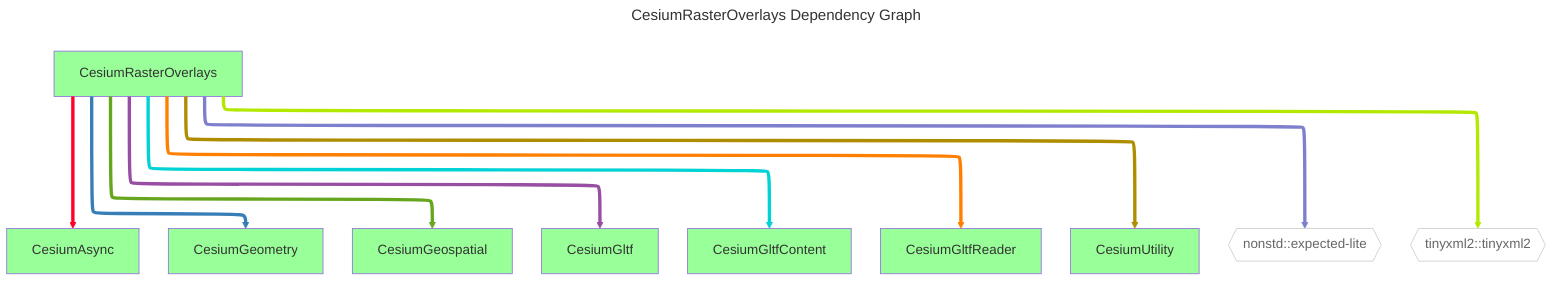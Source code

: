 ---
config:
  layout: elk
title: CesiumRasterOverlays Dependency Graph
---
graph TD
  classDef dependencyNode fill:#fff,stroke:#ccc,color:#666
  classDef libraryNode fill:#9f9
  CesiumRasterOverlays[CesiumRasterOverlays] --> CesiumAsync[CesiumAsync]
  CesiumRasterOverlays[CesiumRasterOverlays] --> CesiumGeometry[CesiumGeometry]
  CesiumRasterOverlays[CesiumRasterOverlays] --> CesiumGeospatial[CesiumGeospatial]
  CesiumRasterOverlays[CesiumRasterOverlays] --> CesiumGltf[CesiumGltf]
  CesiumRasterOverlays[CesiumRasterOverlays] --> CesiumGltfContent[CesiumGltfContent]
  CesiumRasterOverlays[CesiumRasterOverlays] --> CesiumGltfReader[CesiumGltfReader]
  CesiumRasterOverlays[CesiumRasterOverlays] --> CesiumUtility[CesiumUtility]
  CesiumRasterOverlays[CesiumRasterOverlays] --> nonstd_expected-lite{{nonstd::expected-lite}}
  CesiumRasterOverlays[CesiumRasterOverlays] --> tinyxml2_tinyxml2{{tinyxml2::tinyxml2}}
  class nonstd_expected-lite,tinyxml2_tinyxml2 dependencyNode
  class CesiumAsync,CesiumGeometry,CesiumGeospatial,CesiumGltf,CesiumGltfContent,CesiumGltfReader,CesiumUtility,CesiumRasterOverlays libraryNode
  linkStyle 0 stroke:#ff0029,stroke-width:4px
  linkStyle 1 stroke:#377eb8,stroke-width:4px
  linkStyle 2 stroke:#66a61e,stroke-width:4px
  linkStyle 3 stroke:#984ea3,stroke-width:4px
  linkStyle 4 stroke:#00d2d5,stroke-width:4px
  linkStyle 5 stroke:#ff7f00,stroke-width:4px
  linkStyle 6 stroke:#af8d00,stroke-width:4px
  linkStyle 7 stroke:#7f80cd,stroke-width:4px
  linkStyle 8 stroke:#b3e900,stroke-width:4px